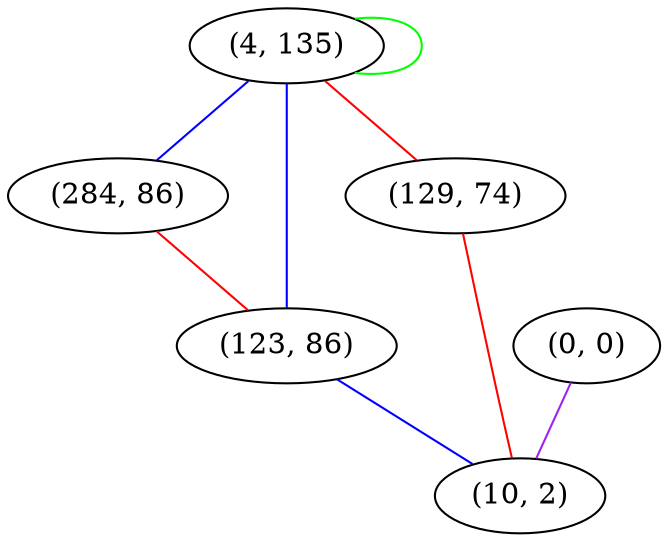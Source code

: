graph "" {
"(4, 135)";
"(0, 0)";
"(284, 86)";
"(129, 74)";
"(123, 86)";
"(10, 2)";
"(4, 135)" -- "(129, 74)"  [color=red, key=0, weight=1];
"(4, 135)" -- "(4, 135)"  [color=green, key=0, weight=2];
"(4, 135)" -- "(284, 86)"  [color=blue, key=0, weight=3];
"(4, 135)" -- "(123, 86)"  [color=blue, key=0, weight=3];
"(0, 0)" -- "(10, 2)"  [color=purple, key=0, weight=4];
"(284, 86)" -- "(123, 86)"  [color=red, key=0, weight=1];
"(129, 74)" -- "(10, 2)"  [color=red, key=0, weight=1];
"(123, 86)" -- "(10, 2)"  [color=blue, key=0, weight=3];
}
